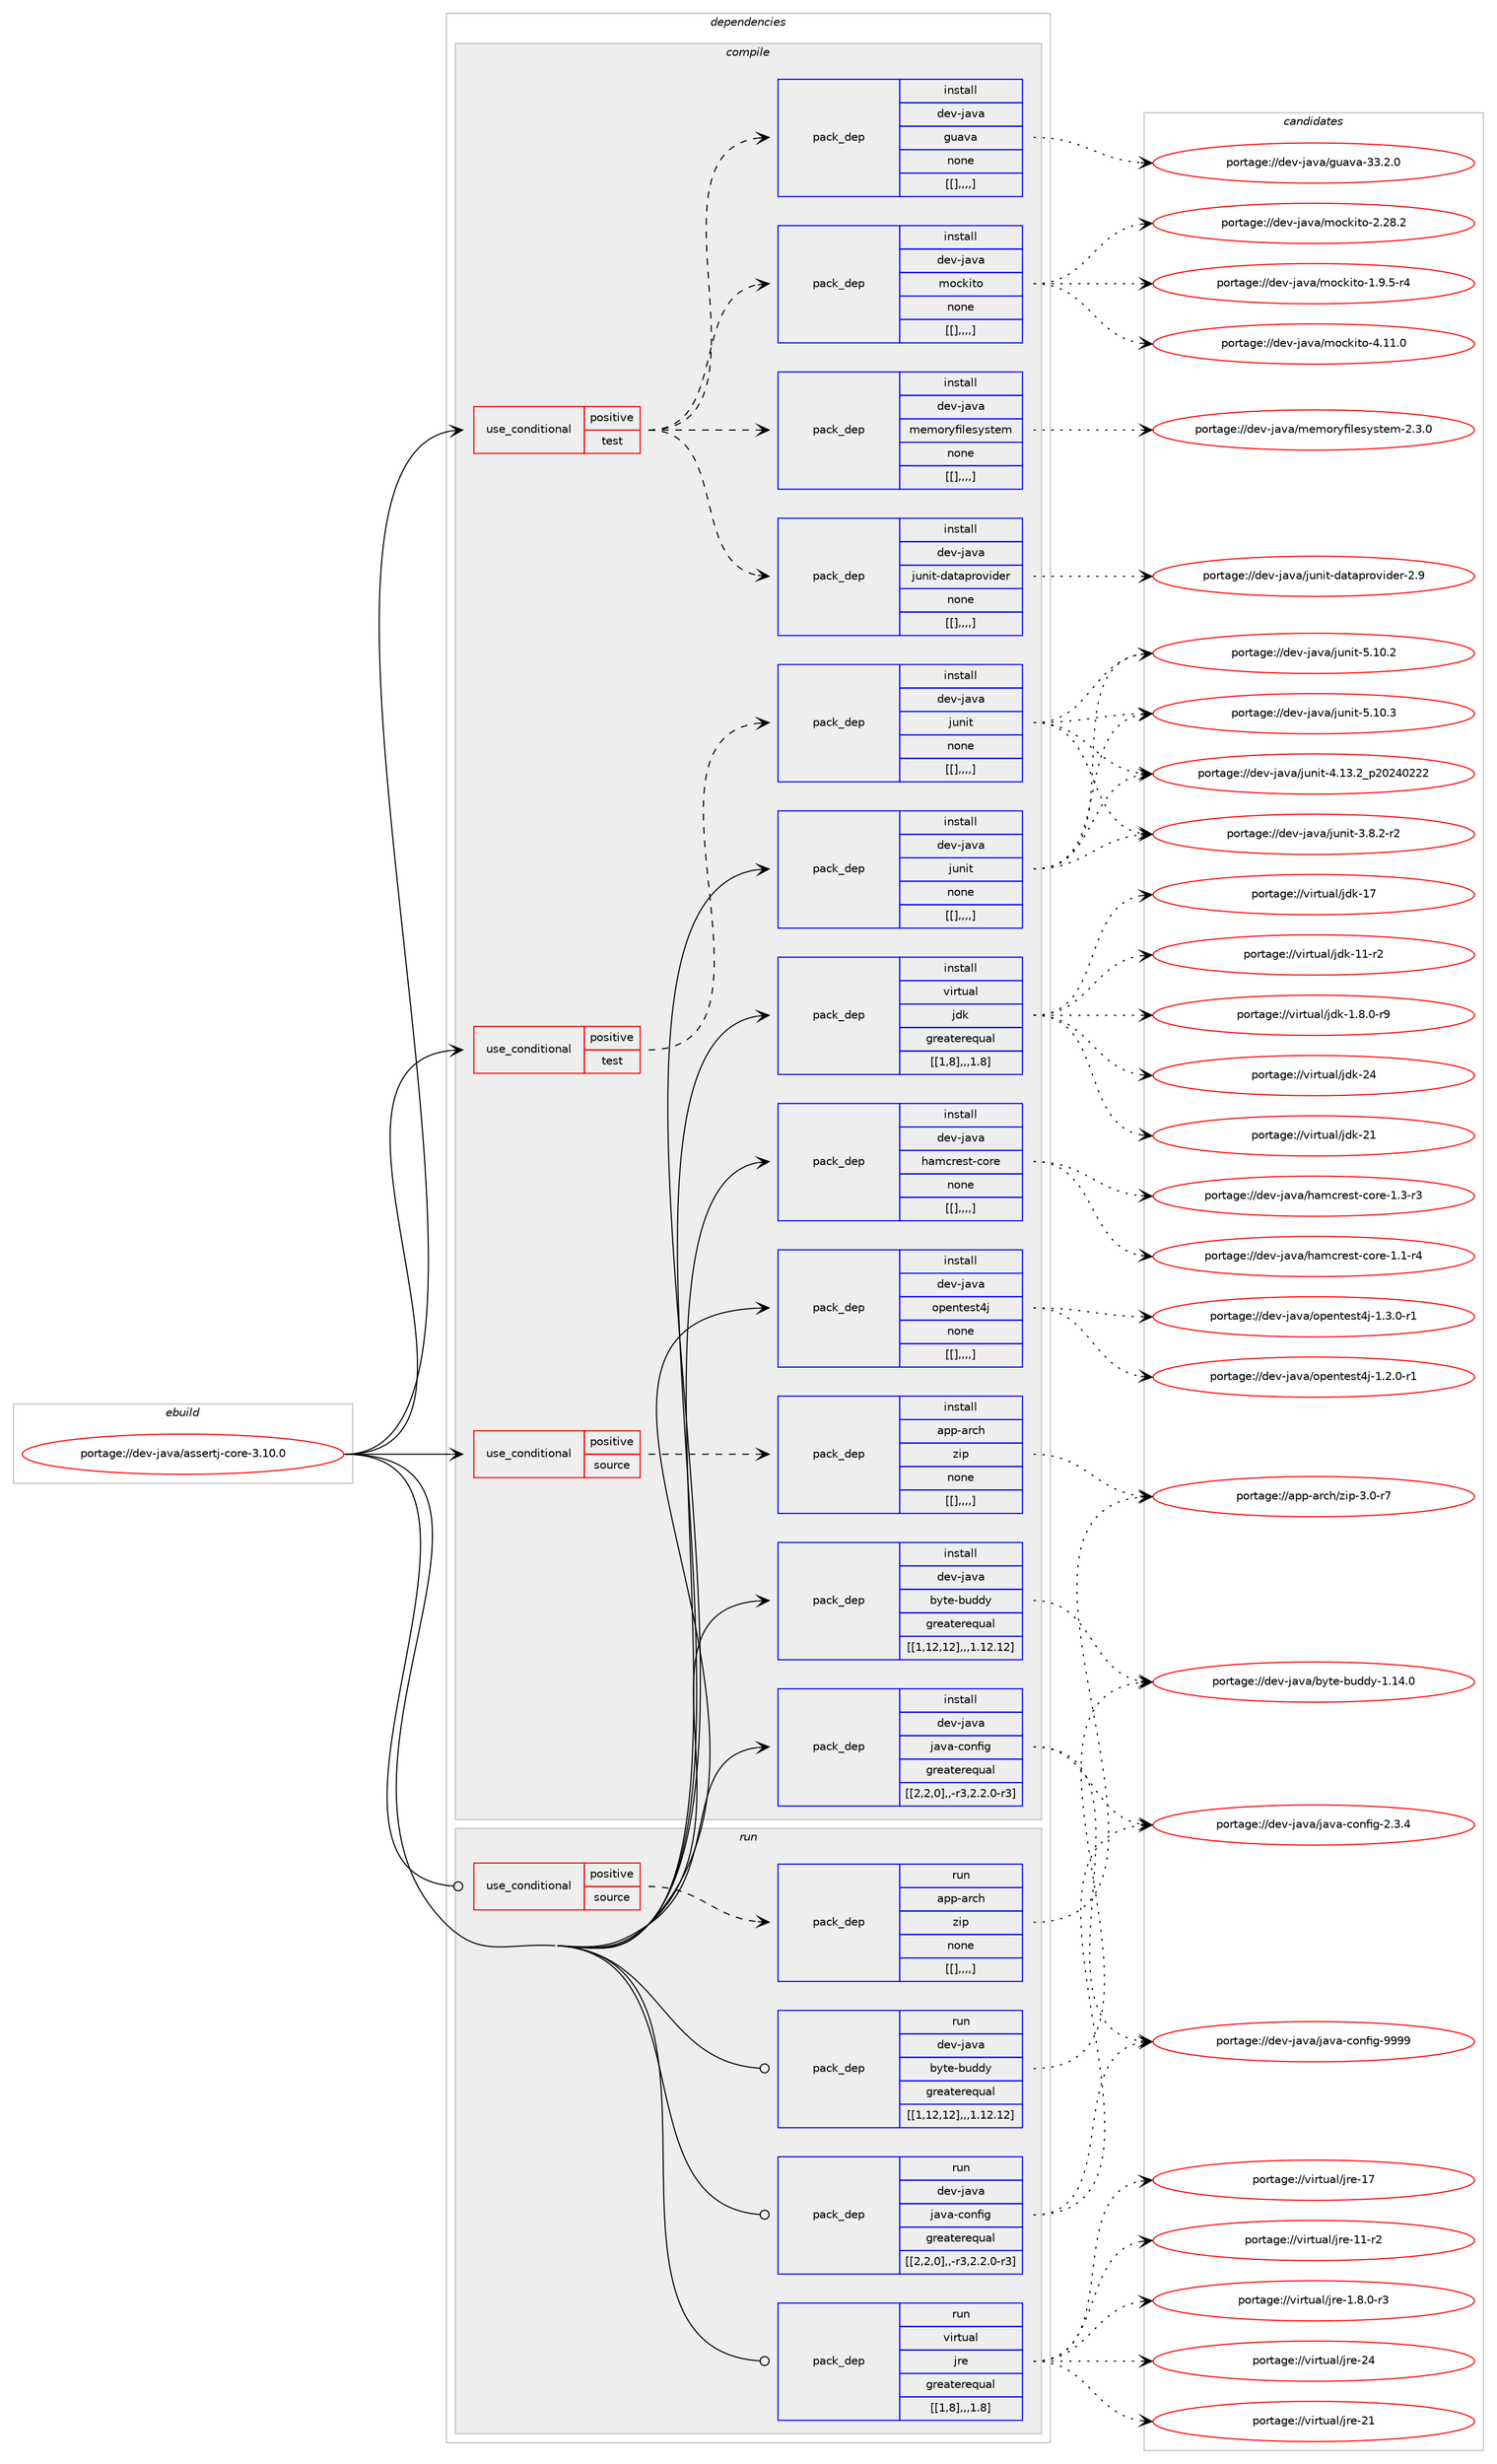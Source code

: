 digraph prolog {

# *************
# Graph options
# *************

newrank=true;
concentrate=true;
compound=true;
graph [rankdir=LR,fontname=Helvetica,fontsize=10,ranksep=1.5];#, ranksep=2.5, nodesep=0.2];
edge  [arrowhead=vee];
node  [fontname=Helvetica,fontsize=10];

# **********
# The ebuild
# **********

subgraph cluster_leftcol {
color=gray;
label=<<i>ebuild</i>>;
id [label="portage://dev-java/assertj-core-3.10.0", color=red, width=4, href="../dev-java/assertj-core-3.10.0.svg"];
}

# ****************
# The dependencies
# ****************

subgraph cluster_midcol {
color=gray;
label=<<i>dependencies</i>>;
subgraph cluster_compile {
fillcolor="#eeeeee";
style=filled;
label=<<i>compile</i>>;
subgraph cond21872 {
dependency93215 [label=<<TABLE BORDER="0" CELLBORDER="1" CELLSPACING="0" CELLPADDING="4"><TR><TD ROWSPAN="3" CELLPADDING="10">use_conditional</TD></TR><TR><TD>positive</TD></TR><TR><TD>source</TD></TR></TABLE>>, shape=none, color=red];
subgraph pack70293 {
dependency93216 [label=<<TABLE BORDER="0" CELLBORDER="1" CELLSPACING="0" CELLPADDING="4" WIDTH="220"><TR><TD ROWSPAN="6" CELLPADDING="30">pack_dep</TD></TR><TR><TD WIDTH="110">install</TD></TR><TR><TD>app-arch</TD></TR><TR><TD>zip</TD></TR><TR><TD>none</TD></TR><TR><TD>[[],,,,]</TD></TR></TABLE>>, shape=none, color=blue];
}
dependency93215:e -> dependency93216:w [weight=20,style="dashed",arrowhead="vee"];
}
id:e -> dependency93215:w [weight=20,style="solid",arrowhead="vee"];
subgraph cond21873 {
dependency93217 [label=<<TABLE BORDER="0" CELLBORDER="1" CELLSPACING="0" CELLPADDING="4"><TR><TD ROWSPAN="3" CELLPADDING="10">use_conditional</TD></TR><TR><TD>positive</TD></TR><TR><TD>test</TD></TR></TABLE>>, shape=none, color=red];
subgraph pack70294 {
dependency93218 [label=<<TABLE BORDER="0" CELLBORDER="1" CELLSPACING="0" CELLPADDING="4" WIDTH="220"><TR><TD ROWSPAN="6" CELLPADDING="30">pack_dep</TD></TR><TR><TD WIDTH="110">install</TD></TR><TR><TD>dev-java</TD></TR><TR><TD>guava</TD></TR><TR><TD>none</TD></TR><TR><TD>[[],,,,]</TD></TR></TABLE>>, shape=none, color=blue];
}
dependency93217:e -> dependency93218:w [weight=20,style="dashed",arrowhead="vee"];
subgraph pack70295 {
dependency93219 [label=<<TABLE BORDER="0" CELLBORDER="1" CELLSPACING="0" CELLPADDING="4" WIDTH="220"><TR><TD ROWSPAN="6" CELLPADDING="30">pack_dep</TD></TR><TR><TD WIDTH="110">install</TD></TR><TR><TD>dev-java</TD></TR><TR><TD>junit-dataprovider</TD></TR><TR><TD>none</TD></TR><TR><TD>[[],,,,]</TD></TR></TABLE>>, shape=none, color=blue];
}
dependency93217:e -> dependency93219:w [weight=20,style="dashed",arrowhead="vee"];
subgraph pack70296 {
dependency93220 [label=<<TABLE BORDER="0" CELLBORDER="1" CELLSPACING="0" CELLPADDING="4" WIDTH="220"><TR><TD ROWSPAN="6" CELLPADDING="30">pack_dep</TD></TR><TR><TD WIDTH="110">install</TD></TR><TR><TD>dev-java</TD></TR><TR><TD>memoryfilesystem</TD></TR><TR><TD>none</TD></TR><TR><TD>[[],,,,]</TD></TR></TABLE>>, shape=none, color=blue];
}
dependency93217:e -> dependency93220:w [weight=20,style="dashed",arrowhead="vee"];
subgraph pack70297 {
dependency93221 [label=<<TABLE BORDER="0" CELLBORDER="1" CELLSPACING="0" CELLPADDING="4" WIDTH="220"><TR><TD ROWSPAN="6" CELLPADDING="30">pack_dep</TD></TR><TR><TD WIDTH="110">install</TD></TR><TR><TD>dev-java</TD></TR><TR><TD>mockito</TD></TR><TR><TD>none</TD></TR><TR><TD>[[],,,,]</TD></TR></TABLE>>, shape=none, color=blue];
}
dependency93217:e -> dependency93221:w [weight=20,style="dashed",arrowhead="vee"];
}
id:e -> dependency93217:w [weight=20,style="solid",arrowhead="vee"];
subgraph cond21874 {
dependency93222 [label=<<TABLE BORDER="0" CELLBORDER="1" CELLSPACING="0" CELLPADDING="4"><TR><TD ROWSPAN="3" CELLPADDING="10">use_conditional</TD></TR><TR><TD>positive</TD></TR><TR><TD>test</TD></TR></TABLE>>, shape=none, color=red];
subgraph pack70298 {
dependency93223 [label=<<TABLE BORDER="0" CELLBORDER="1" CELLSPACING="0" CELLPADDING="4" WIDTH="220"><TR><TD ROWSPAN="6" CELLPADDING="30">pack_dep</TD></TR><TR><TD WIDTH="110">install</TD></TR><TR><TD>dev-java</TD></TR><TR><TD>junit</TD></TR><TR><TD>none</TD></TR><TR><TD>[[],,,,]</TD></TR></TABLE>>, shape=none, color=blue];
}
dependency93222:e -> dependency93223:w [weight=20,style="dashed",arrowhead="vee"];
}
id:e -> dependency93222:w [weight=20,style="solid",arrowhead="vee"];
subgraph pack70299 {
dependency93224 [label=<<TABLE BORDER="0" CELLBORDER="1" CELLSPACING="0" CELLPADDING="4" WIDTH="220"><TR><TD ROWSPAN="6" CELLPADDING="30">pack_dep</TD></TR><TR><TD WIDTH="110">install</TD></TR><TR><TD>dev-java</TD></TR><TR><TD>byte-buddy</TD></TR><TR><TD>greaterequal</TD></TR><TR><TD>[[1,12,12],,,1.12.12]</TD></TR></TABLE>>, shape=none, color=blue];
}
id:e -> dependency93224:w [weight=20,style="solid",arrowhead="vee"];
subgraph pack70300 {
dependency93225 [label=<<TABLE BORDER="0" CELLBORDER="1" CELLSPACING="0" CELLPADDING="4" WIDTH="220"><TR><TD ROWSPAN="6" CELLPADDING="30">pack_dep</TD></TR><TR><TD WIDTH="110">install</TD></TR><TR><TD>dev-java</TD></TR><TR><TD>hamcrest-core</TD></TR><TR><TD>none</TD></TR><TR><TD>[[],,,,]</TD></TR></TABLE>>, shape=none, color=blue];
}
id:e -> dependency93225:w [weight=20,style="solid",arrowhead="vee"];
subgraph pack70301 {
dependency93226 [label=<<TABLE BORDER="0" CELLBORDER="1" CELLSPACING="0" CELLPADDING="4" WIDTH="220"><TR><TD ROWSPAN="6" CELLPADDING="30">pack_dep</TD></TR><TR><TD WIDTH="110">install</TD></TR><TR><TD>dev-java</TD></TR><TR><TD>java-config</TD></TR><TR><TD>greaterequal</TD></TR><TR><TD>[[2,2,0],,-r3,2.2.0-r3]</TD></TR></TABLE>>, shape=none, color=blue];
}
id:e -> dependency93226:w [weight=20,style="solid",arrowhead="vee"];
subgraph pack70302 {
dependency93227 [label=<<TABLE BORDER="0" CELLBORDER="1" CELLSPACING="0" CELLPADDING="4" WIDTH="220"><TR><TD ROWSPAN="6" CELLPADDING="30">pack_dep</TD></TR><TR><TD WIDTH="110">install</TD></TR><TR><TD>dev-java</TD></TR><TR><TD>junit</TD></TR><TR><TD>none</TD></TR><TR><TD>[[],,,,]</TD></TR></TABLE>>, shape=none, color=blue];
}
id:e -> dependency93227:w [weight=20,style="solid",arrowhead="vee"];
subgraph pack70303 {
dependency93228 [label=<<TABLE BORDER="0" CELLBORDER="1" CELLSPACING="0" CELLPADDING="4" WIDTH="220"><TR><TD ROWSPAN="6" CELLPADDING="30">pack_dep</TD></TR><TR><TD WIDTH="110">install</TD></TR><TR><TD>dev-java</TD></TR><TR><TD>opentest4j</TD></TR><TR><TD>none</TD></TR><TR><TD>[[],,,,]</TD></TR></TABLE>>, shape=none, color=blue];
}
id:e -> dependency93228:w [weight=20,style="solid",arrowhead="vee"];
subgraph pack70304 {
dependency93229 [label=<<TABLE BORDER="0" CELLBORDER="1" CELLSPACING="0" CELLPADDING="4" WIDTH="220"><TR><TD ROWSPAN="6" CELLPADDING="30">pack_dep</TD></TR><TR><TD WIDTH="110">install</TD></TR><TR><TD>virtual</TD></TR><TR><TD>jdk</TD></TR><TR><TD>greaterequal</TD></TR><TR><TD>[[1,8],,,1.8]</TD></TR></TABLE>>, shape=none, color=blue];
}
id:e -> dependency93229:w [weight=20,style="solid",arrowhead="vee"];
}
subgraph cluster_compileandrun {
fillcolor="#eeeeee";
style=filled;
label=<<i>compile and run</i>>;
}
subgraph cluster_run {
fillcolor="#eeeeee";
style=filled;
label=<<i>run</i>>;
subgraph cond21875 {
dependency93230 [label=<<TABLE BORDER="0" CELLBORDER="1" CELLSPACING="0" CELLPADDING="4"><TR><TD ROWSPAN="3" CELLPADDING="10">use_conditional</TD></TR><TR><TD>positive</TD></TR><TR><TD>source</TD></TR></TABLE>>, shape=none, color=red];
subgraph pack70305 {
dependency93231 [label=<<TABLE BORDER="0" CELLBORDER="1" CELLSPACING="0" CELLPADDING="4" WIDTH="220"><TR><TD ROWSPAN="6" CELLPADDING="30">pack_dep</TD></TR><TR><TD WIDTH="110">run</TD></TR><TR><TD>app-arch</TD></TR><TR><TD>zip</TD></TR><TR><TD>none</TD></TR><TR><TD>[[],,,,]</TD></TR></TABLE>>, shape=none, color=blue];
}
dependency93230:e -> dependency93231:w [weight=20,style="dashed",arrowhead="vee"];
}
id:e -> dependency93230:w [weight=20,style="solid",arrowhead="odot"];
subgraph pack70306 {
dependency93232 [label=<<TABLE BORDER="0" CELLBORDER="1" CELLSPACING="0" CELLPADDING="4" WIDTH="220"><TR><TD ROWSPAN="6" CELLPADDING="30">pack_dep</TD></TR><TR><TD WIDTH="110">run</TD></TR><TR><TD>dev-java</TD></TR><TR><TD>byte-buddy</TD></TR><TR><TD>greaterequal</TD></TR><TR><TD>[[1,12,12],,,1.12.12]</TD></TR></TABLE>>, shape=none, color=blue];
}
id:e -> dependency93232:w [weight=20,style="solid",arrowhead="odot"];
subgraph pack70307 {
dependency93233 [label=<<TABLE BORDER="0" CELLBORDER="1" CELLSPACING="0" CELLPADDING="4" WIDTH="220"><TR><TD ROWSPAN="6" CELLPADDING="30">pack_dep</TD></TR><TR><TD WIDTH="110">run</TD></TR><TR><TD>dev-java</TD></TR><TR><TD>java-config</TD></TR><TR><TD>greaterequal</TD></TR><TR><TD>[[2,2,0],,-r3,2.2.0-r3]</TD></TR></TABLE>>, shape=none, color=blue];
}
id:e -> dependency93233:w [weight=20,style="solid",arrowhead="odot"];
subgraph pack70308 {
dependency93234 [label=<<TABLE BORDER="0" CELLBORDER="1" CELLSPACING="0" CELLPADDING="4" WIDTH="220"><TR><TD ROWSPAN="6" CELLPADDING="30">pack_dep</TD></TR><TR><TD WIDTH="110">run</TD></TR><TR><TD>virtual</TD></TR><TR><TD>jre</TD></TR><TR><TD>greaterequal</TD></TR><TR><TD>[[1,8],,,1.8]</TD></TR></TABLE>>, shape=none, color=blue];
}
id:e -> dependency93234:w [weight=20,style="solid",arrowhead="odot"];
}
}

# **************
# The candidates
# **************

subgraph cluster_choices {
rank=same;
color=gray;
label=<<i>candidates</i>>;

subgraph choice70293 {
color=black;
nodesep=1;
choice9711211245971149910447122105112455146484511455 [label="portage://app-arch/zip-3.0-r7", color=red, width=4,href="../app-arch/zip-3.0-r7.svg"];
dependency93216:e -> choice9711211245971149910447122105112455146484511455:w [style=dotted,weight="100"];
}
subgraph choice70294 {
color=black;
nodesep=1;
choice10010111845106971189747103117971189745515146504648 [label="portage://dev-java/guava-33.2.0", color=red, width=4,href="../dev-java/guava-33.2.0.svg"];
dependency93218:e -> choice10010111845106971189747103117971189745515146504648:w [style=dotted,weight="100"];
}
subgraph choice70295 {
color=black;
nodesep=1;
choice1001011184510697118974710611711010511645100971169711211411111810510010111445504657 [label="portage://dev-java/junit-dataprovider-2.9", color=red, width=4,href="../dev-java/junit-dataprovider-2.9.svg"];
dependency93219:e -> choice1001011184510697118974710611711010511645100971169711211411111810510010111445504657:w [style=dotted,weight="100"];
}
subgraph choice70296 {
color=black;
nodesep=1;
choice10010111845106971189747109101109111114121102105108101115121115116101109455046514648 [label="portage://dev-java/memoryfilesystem-2.3.0", color=red, width=4,href="../dev-java/memoryfilesystem-2.3.0.svg"];
dependency93220:e -> choice10010111845106971189747109101109111114121102105108101115121115116101109455046514648:w [style=dotted,weight="100"];
}
subgraph choice70297 {
color=black;
nodesep=1;
choice100101118451069711897471091119910710511611145524649494648 [label="portage://dev-java/mockito-4.11.0", color=red, width=4,href="../dev-java/mockito-4.11.0.svg"];
choice100101118451069711897471091119910710511611145504650564650 [label="portage://dev-java/mockito-2.28.2", color=red, width=4,href="../dev-java/mockito-2.28.2.svg"];
choice10010111845106971189747109111991071051161114549465746534511452 [label="portage://dev-java/mockito-1.9.5-r4", color=red, width=4,href="../dev-java/mockito-1.9.5-r4.svg"];
dependency93221:e -> choice100101118451069711897471091119910710511611145524649494648:w [style=dotted,weight="100"];
dependency93221:e -> choice100101118451069711897471091119910710511611145504650564650:w [style=dotted,weight="100"];
dependency93221:e -> choice10010111845106971189747109111991071051161114549465746534511452:w [style=dotted,weight="100"];
}
subgraph choice70298 {
color=black;
nodesep=1;
choice1001011184510697118974710611711010511645534649484651 [label="portage://dev-java/junit-5.10.3", color=red, width=4,href="../dev-java/junit-5.10.3.svg"];
choice1001011184510697118974710611711010511645534649484650 [label="portage://dev-java/junit-5.10.2", color=red, width=4,href="../dev-java/junit-5.10.2.svg"];
choice1001011184510697118974710611711010511645524649514650951125048505248505050 [label="portage://dev-java/junit-4.13.2_p20240222", color=red, width=4,href="../dev-java/junit-4.13.2_p20240222.svg"];
choice100101118451069711897471061171101051164551465646504511450 [label="portage://dev-java/junit-3.8.2-r2", color=red, width=4,href="../dev-java/junit-3.8.2-r2.svg"];
dependency93223:e -> choice1001011184510697118974710611711010511645534649484651:w [style=dotted,weight="100"];
dependency93223:e -> choice1001011184510697118974710611711010511645534649484650:w [style=dotted,weight="100"];
dependency93223:e -> choice1001011184510697118974710611711010511645524649514650951125048505248505050:w [style=dotted,weight="100"];
dependency93223:e -> choice100101118451069711897471061171101051164551465646504511450:w [style=dotted,weight="100"];
}
subgraph choice70299 {
color=black;
nodesep=1;
choice1001011184510697118974798121116101459811710010012145494649524648 [label="portage://dev-java/byte-buddy-1.14.0", color=red, width=4,href="../dev-java/byte-buddy-1.14.0.svg"];
dependency93224:e -> choice1001011184510697118974798121116101459811710010012145494649524648:w [style=dotted,weight="100"];
}
subgraph choice70300 {
color=black;
nodesep=1;
choice1001011184510697118974710497109991141011151164599111114101454946514511451 [label="portage://dev-java/hamcrest-core-1.3-r3", color=red, width=4,href="../dev-java/hamcrest-core-1.3-r3.svg"];
choice1001011184510697118974710497109991141011151164599111114101454946494511452 [label="portage://dev-java/hamcrest-core-1.1-r4", color=red, width=4,href="../dev-java/hamcrest-core-1.1-r4.svg"];
dependency93225:e -> choice1001011184510697118974710497109991141011151164599111114101454946514511451:w [style=dotted,weight="100"];
dependency93225:e -> choice1001011184510697118974710497109991141011151164599111114101454946494511452:w [style=dotted,weight="100"];
}
subgraph choice70301 {
color=black;
nodesep=1;
choice10010111845106971189747106971189745991111101021051034557575757 [label="portage://dev-java/java-config-9999", color=red, width=4,href="../dev-java/java-config-9999.svg"];
choice1001011184510697118974710697118974599111110102105103455046514652 [label="portage://dev-java/java-config-2.3.4", color=red, width=4,href="../dev-java/java-config-2.3.4.svg"];
dependency93226:e -> choice10010111845106971189747106971189745991111101021051034557575757:w [style=dotted,weight="100"];
dependency93226:e -> choice1001011184510697118974710697118974599111110102105103455046514652:w [style=dotted,weight="100"];
}
subgraph choice70302 {
color=black;
nodesep=1;
choice1001011184510697118974710611711010511645534649484651 [label="portage://dev-java/junit-5.10.3", color=red, width=4,href="../dev-java/junit-5.10.3.svg"];
choice1001011184510697118974710611711010511645534649484650 [label="portage://dev-java/junit-5.10.2", color=red, width=4,href="../dev-java/junit-5.10.2.svg"];
choice1001011184510697118974710611711010511645524649514650951125048505248505050 [label="portage://dev-java/junit-4.13.2_p20240222", color=red, width=4,href="../dev-java/junit-4.13.2_p20240222.svg"];
choice100101118451069711897471061171101051164551465646504511450 [label="portage://dev-java/junit-3.8.2-r2", color=red, width=4,href="../dev-java/junit-3.8.2-r2.svg"];
dependency93227:e -> choice1001011184510697118974710611711010511645534649484651:w [style=dotted,weight="100"];
dependency93227:e -> choice1001011184510697118974710611711010511645534649484650:w [style=dotted,weight="100"];
dependency93227:e -> choice1001011184510697118974710611711010511645524649514650951125048505248505050:w [style=dotted,weight="100"];
dependency93227:e -> choice100101118451069711897471061171101051164551465646504511450:w [style=dotted,weight="100"];
}
subgraph choice70303 {
color=black;
nodesep=1;
choice10010111845106971189747111112101110116101115116521064549465146484511449 [label="portage://dev-java/opentest4j-1.3.0-r1", color=red, width=4,href="../dev-java/opentest4j-1.3.0-r1.svg"];
choice10010111845106971189747111112101110116101115116521064549465046484511449 [label="portage://dev-java/opentest4j-1.2.0-r1", color=red, width=4,href="../dev-java/opentest4j-1.2.0-r1.svg"];
dependency93228:e -> choice10010111845106971189747111112101110116101115116521064549465146484511449:w [style=dotted,weight="100"];
dependency93228:e -> choice10010111845106971189747111112101110116101115116521064549465046484511449:w [style=dotted,weight="100"];
}
subgraph choice70304 {
color=black;
nodesep=1;
choice1181051141161179710847106100107455052 [label="portage://virtual/jdk-24", color=red, width=4,href="../virtual/jdk-24.svg"];
choice1181051141161179710847106100107455049 [label="portage://virtual/jdk-21", color=red, width=4,href="../virtual/jdk-21.svg"];
choice1181051141161179710847106100107454955 [label="portage://virtual/jdk-17", color=red, width=4,href="../virtual/jdk-17.svg"];
choice11810511411611797108471061001074549494511450 [label="portage://virtual/jdk-11-r2", color=red, width=4,href="../virtual/jdk-11-r2.svg"];
choice11810511411611797108471061001074549465646484511457 [label="portage://virtual/jdk-1.8.0-r9", color=red, width=4,href="../virtual/jdk-1.8.0-r9.svg"];
dependency93229:e -> choice1181051141161179710847106100107455052:w [style=dotted,weight="100"];
dependency93229:e -> choice1181051141161179710847106100107455049:w [style=dotted,weight="100"];
dependency93229:e -> choice1181051141161179710847106100107454955:w [style=dotted,weight="100"];
dependency93229:e -> choice11810511411611797108471061001074549494511450:w [style=dotted,weight="100"];
dependency93229:e -> choice11810511411611797108471061001074549465646484511457:w [style=dotted,weight="100"];
}
subgraph choice70305 {
color=black;
nodesep=1;
choice9711211245971149910447122105112455146484511455 [label="portage://app-arch/zip-3.0-r7", color=red, width=4,href="../app-arch/zip-3.0-r7.svg"];
dependency93231:e -> choice9711211245971149910447122105112455146484511455:w [style=dotted,weight="100"];
}
subgraph choice70306 {
color=black;
nodesep=1;
choice1001011184510697118974798121116101459811710010012145494649524648 [label="portage://dev-java/byte-buddy-1.14.0", color=red, width=4,href="../dev-java/byte-buddy-1.14.0.svg"];
dependency93232:e -> choice1001011184510697118974798121116101459811710010012145494649524648:w [style=dotted,weight="100"];
}
subgraph choice70307 {
color=black;
nodesep=1;
choice10010111845106971189747106971189745991111101021051034557575757 [label="portage://dev-java/java-config-9999", color=red, width=4,href="../dev-java/java-config-9999.svg"];
choice1001011184510697118974710697118974599111110102105103455046514652 [label="portage://dev-java/java-config-2.3.4", color=red, width=4,href="../dev-java/java-config-2.3.4.svg"];
dependency93233:e -> choice10010111845106971189747106971189745991111101021051034557575757:w [style=dotted,weight="100"];
dependency93233:e -> choice1001011184510697118974710697118974599111110102105103455046514652:w [style=dotted,weight="100"];
}
subgraph choice70308 {
color=black;
nodesep=1;
choice1181051141161179710847106114101455052 [label="portage://virtual/jre-24", color=red, width=4,href="../virtual/jre-24.svg"];
choice1181051141161179710847106114101455049 [label="portage://virtual/jre-21", color=red, width=4,href="../virtual/jre-21.svg"];
choice1181051141161179710847106114101454955 [label="portage://virtual/jre-17", color=red, width=4,href="../virtual/jre-17.svg"];
choice11810511411611797108471061141014549494511450 [label="portage://virtual/jre-11-r2", color=red, width=4,href="../virtual/jre-11-r2.svg"];
choice11810511411611797108471061141014549465646484511451 [label="portage://virtual/jre-1.8.0-r3", color=red, width=4,href="../virtual/jre-1.8.0-r3.svg"];
dependency93234:e -> choice1181051141161179710847106114101455052:w [style=dotted,weight="100"];
dependency93234:e -> choice1181051141161179710847106114101455049:w [style=dotted,weight="100"];
dependency93234:e -> choice1181051141161179710847106114101454955:w [style=dotted,weight="100"];
dependency93234:e -> choice11810511411611797108471061141014549494511450:w [style=dotted,weight="100"];
dependency93234:e -> choice11810511411611797108471061141014549465646484511451:w [style=dotted,weight="100"];
}
}

}
